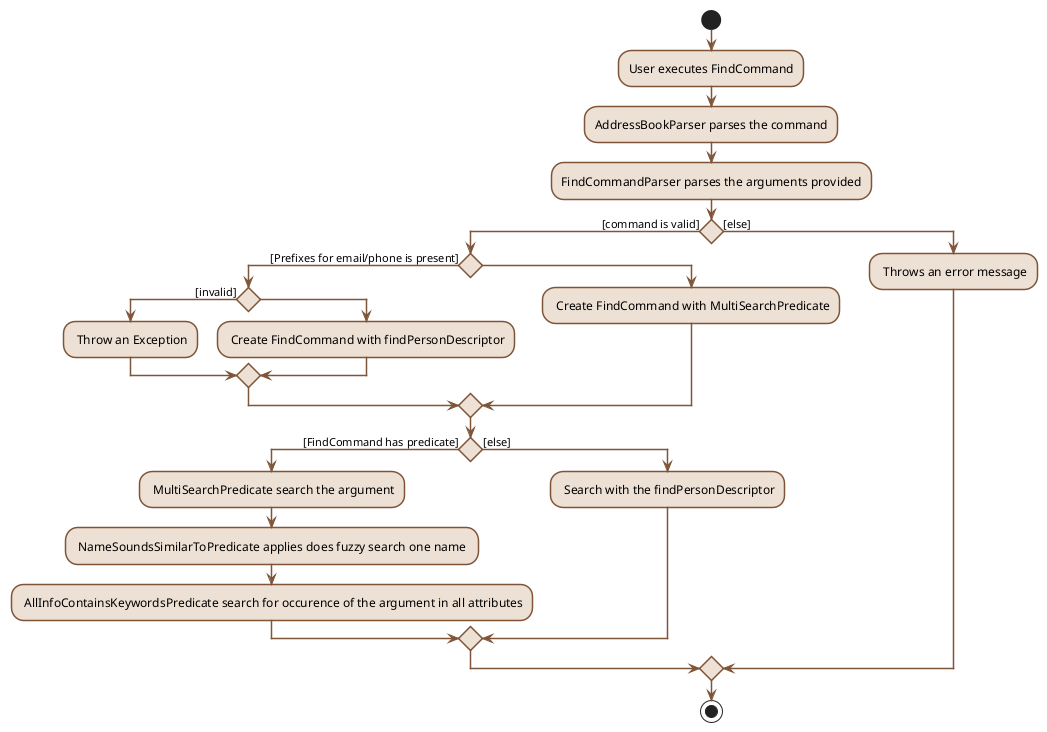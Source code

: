 @startuml
start
skinparam activityBorderThickness 1.5
skinparam activity {
    BorderColor #7F5539
    BackgroundColor #EDE0D4
    arrowColor #7F5539
}
:User executes FindCommand;
:AddressBookParser parses the command;
:FindCommandParser parses the arguments provided;
if () then ([command is valid])
    if () then ([Prefixes for email/phone is present])

        if () then ([invalid])
            : Throw an Exception;
        else
            : Create FindCommand with findPersonDescriptor;
        endif
    else
        : Create FindCommand with MultiSearchPredicate;
    endif
    if () then ([FindCommand has predicate])
        : MultiSearchPredicate search the argument;
        : NameSoundsSimilarToPredicate applies does fuzzy search one name ;
        : AllInfoContainsKeywordsPredicate search for occurence of the argument in all attributes;
    else ([else])
        : Search with the findPersonDescriptor;
    endif
else ([else])
    : Throws an error message;
endif
stop
@enduml
